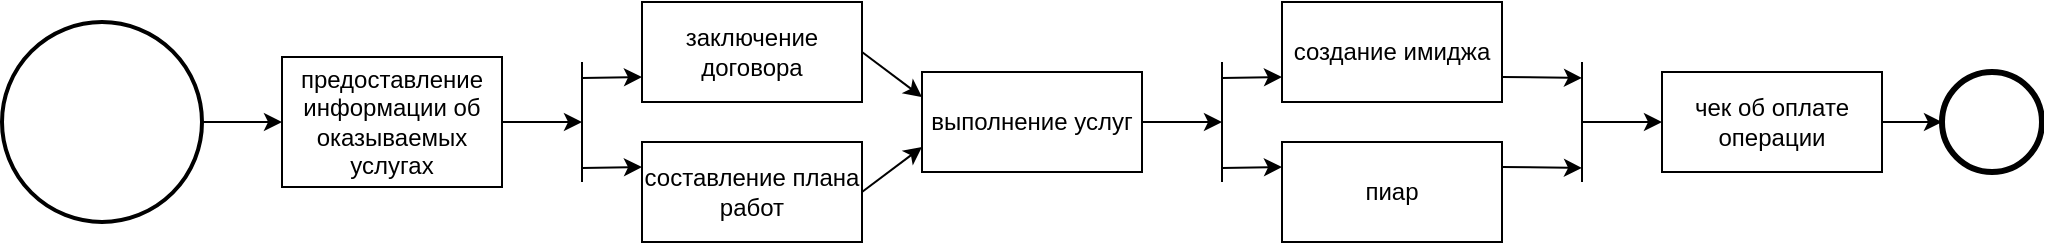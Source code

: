 <mxfile version="22.1.1" type="device">
  <diagram name="Страница — 1" id="vnSpo1r4NmJ5xjZnADGt">
    <mxGraphModel dx="1035" dy="479" grid="1" gridSize="10" guides="1" tooltips="1" connect="1" arrows="1" fold="1" page="1" pageScale="1" pageWidth="827" pageHeight="1169" math="0" shadow="0">
      <root>
        <mxCell id="0" />
        <mxCell id="1" parent="0" />
        <mxCell id="DfPbUzmvSyFBGVOM1EA9-3" value="" style="strokeWidth=2;html=1;shape=mxgraph.flowchart.start_2;whiteSpace=wrap;" vertex="1" parent="1">
          <mxGeometry x="40" y="110" width="100" height="100" as="geometry" />
        </mxCell>
        <mxCell id="DfPbUzmvSyFBGVOM1EA9-6" value="предоставление информации об оказываемых услугах" style="html=1;whiteSpace=wrap;" vertex="1" parent="1">
          <mxGeometry x="180" y="127.5" width="110" height="65" as="geometry" />
        </mxCell>
        <mxCell id="DfPbUzmvSyFBGVOM1EA9-7" value="" style="endArrow=classic;html=1;rounded=0;entryX=0;entryY=0.5;entryDx=0;entryDy=0;exitX=1;exitY=0.5;exitDx=0;exitDy=0;exitPerimeter=0;" edge="1" parent="1" source="DfPbUzmvSyFBGVOM1EA9-3" target="DfPbUzmvSyFBGVOM1EA9-6">
          <mxGeometry width="50" height="50" relative="1" as="geometry">
            <mxPoint x="30" y="330" as="sourcePoint" />
            <mxPoint x="80" y="280" as="targetPoint" />
          </mxGeometry>
        </mxCell>
        <mxCell id="DfPbUzmvSyFBGVOM1EA9-11" value="" style="endArrow=none;html=1;rounded=0;" edge="1" parent="1">
          <mxGeometry width="50" height="50" relative="1" as="geometry">
            <mxPoint x="330" y="190" as="sourcePoint" />
            <mxPoint x="330" y="130" as="targetPoint" />
          </mxGeometry>
        </mxCell>
        <mxCell id="DfPbUzmvSyFBGVOM1EA9-12" value="" style="endArrow=classic;html=1;rounded=0;exitX=1;exitY=0.5;exitDx=0;exitDy=0;" edge="1" parent="1" source="DfPbUzmvSyFBGVOM1EA9-6">
          <mxGeometry width="50" height="50" relative="1" as="geometry">
            <mxPoint x="360" y="220" as="sourcePoint" />
            <mxPoint x="330" y="160" as="targetPoint" />
          </mxGeometry>
        </mxCell>
        <mxCell id="DfPbUzmvSyFBGVOM1EA9-13" value="заключение договора" style="html=1;whiteSpace=wrap;" vertex="1" parent="1">
          <mxGeometry x="360" y="100" width="110" height="50" as="geometry" />
        </mxCell>
        <mxCell id="DfPbUzmvSyFBGVOM1EA9-14" value="" style="endArrow=classic;html=1;rounded=0;entryX=0;entryY=0.75;entryDx=0;entryDy=0;" edge="1" parent="1" target="DfPbUzmvSyFBGVOM1EA9-13">
          <mxGeometry width="50" height="50" relative="1" as="geometry">
            <mxPoint x="330" y="138" as="sourcePoint" />
            <mxPoint x="410" y="170" as="targetPoint" />
          </mxGeometry>
        </mxCell>
        <mxCell id="DfPbUzmvSyFBGVOM1EA9-15" value="составление плана работ" style="html=1;whiteSpace=wrap;" vertex="1" parent="1">
          <mxGeometry x="360" y="170" width="110" height="50" as="geometry" />
        </mxCell>
        <mxCell id="DfPbUzmvSyFBGVOM1EA9-16" value="" style="endArrow=classic;html=1;rounded=0;entryX=0;entryY=0.25;entryDx=0;entryDy=0;" edge="1" parent="1" target="DfPbUzmvSyFBGVOM1EA9-15">
          <mxGeometry width="50" height="50" relative="1" as="geometry">
            <mxPoint x="330" y="183" as="sourcePoint" />
            <mxPoint x="410" y="170" as="targetPoint" />
          </mxGeometry>
        </mxCell>
        <mxCell id="DfPbUzmvSyFBGVOM1EA9-17" value="выполнение услуг" style="html=1;whiteSpace=wrap;" vertex="1" parent="1">
          <mxGeometry x="500" y="135" width="110" height="50" as="geometry" />
        </mxCell>
        <mxCell id="DfPbUzmvSyFBGVOM1EA9-18" value="" style="endArrow=classic;html=1;rounded=0;exitX=1;exitY=0.5;exitDx=0;exitDy=0;entryX=0;entryY=0.25;entryDx=0;entryDy=0;" edge="1" parent="1" source="DfPbUzmvSyFBGVOM1EA9-13" target="DfPbUzmvSyFBGVOM1EA9-17">
          <mxGeometry width="50" height="50" relative="1" as="geometry">
            <mxPoint x="360" y="220" as="sourcePoint" />
            <mxPoint x="410" y="170" as="targetPoint" />
          </mxGeometry>
        </mxCell>
        <mxCell id="DfPbUzmvSyFBGVOM1EA9-19" value="" style="endArrow=classic;html=1;rounded=0;entryX=0;entryY=0.75;entryDx=0;entryDy=0;exitX=1;exitY=0.5;exitDx=0;exitDy=0;" edge="1" parent="1" source="DfPbUzmvSyFBGVOM1EA9-15" target="DfPbUzmvSyFBGVOM1EA9-17">
          <mxGeometry width="50" height="50" relative="1" as="geometry">
            <mxPoint x="360" y="220" as="sourcePoint" />
            <mxPoint x="410" y="170" as="targetPoint" />
          </mxGeometry>
        </mxCell>
        <mxCell id="DfPbUzmvSyFBGVOM1EA9-20" value="" style="endArrow=none;html=1;rounded=0;" edge="1" parent="1">
          <mxGeometry width="50" height="50" relative="1" as="geometry">
            <mxPoint x="650" y="190" as="sourcePoint" />
            <mxPoint x="650" y="130" as="targetPoint" />
          </mxGeometry>
        </mxCell>
        <mxCell id="DfPbUzmvSyFBGVOM1EA9-21" value="" style="endArrow=classic;html=1;rounded=0;exitX=1;exitY=0.5;exitDx=0;exitDy=0;" edge="1" parent="1" source="DfPbUzmvSyFBGVOM1EA9-17">
          <mxGeometry width="50" height="50" relative="1" as="geometry">
            <mxPoint x="490" y="190" as="sourcePoint" />
            <mxPoint x="650" y="160" as="targetPoint" />
          </mxGeometry>
        </mxCell>
        <mxCell id="DfPbUzmvSyFBGVOM1EA9-22" value="создание имиджа" style="html=1;whiteSpace=wrap;" vertex="1" parent="1">
          <mxGeometry x="680" y="100" width="110" height="50" as="geometry" />
        </mxCell>
        <mxCell id="DfPbUzmvSyFBGVOM1EA9-23" value="пиар" style="html=1;whiteSpace=wrap;" vertex="1" parent="1">
          <mxGeometry x="680" y="170" width="110" height="50" as="geometry" />
        </mxCell>
        <mxCell id="DfPbUzmvSyFBGVOM1EA9-24" value="" style="endArrow=classic;html=1;rounded=0;entryX=0;entryY=0.75;entryDx=0;entryDy=0;" edge="1" parent="1" target="DfPbUzmvSyFBGVOM1EA9-22">
          <mxGeometry width="50" height="50" relative="1" as="geometry">
            <mxPoint x="650" y="138" as="sourcePoint" />
            <mxPoint x="590" y="140" as="targetPoint" />
          </mxGeometry>
        </mxCell>
        <mxCell id="DfPbUzmvSyFBGVOM1EA9-25" value="" style="endArrow=classic;html=1;rounded=0;entryX=0;entryY=0.25;entryDx=0;entryDy=0;" edge="1" parent="1" target="DfPbUzmvSyFBGVOM1EA9-23">
          <mxGeometry width="50" height="50" relative="1" as="geometry">
            <mxPoint x="650" y="183" as="sourcePoint" />
            <mxPoint x="590" y="140" as="targetPoint" />
          </mxGeometry>
        </mxCell>
        <mxCell id="DfPbUzmvSyFBGVOM1EA9-26" value="" style="endArrow=none;html=1;rounded=0;" edge="1" parent="1">
          <mxGeometry width="50" height="50" relative="1" as="geometry">
            <mxPoint x="830" y="190" as="sourcePoint" />
            <mxPoint x="830" y="130" as="targetPoint" />
          </mxGeometry>
        </mxCell>
        <mxCell id="DfPbUzmvSyFBGVOM1EA9-27" value="" style="endArrow=classic;html=1;rounded=0;exitX=1;exitY=0.75;exitDx=0;exitDy=0;" edge="1" parent="1" source="DfPbUzmvSyFBGVOM1EA9-22">
          <mxGeometry width="50" height="50" relative="1" as="geometry">
            <mxPoint x="660" y="180" as="sourcePoint" />
            <mxPoint x="830" y="138" as="targetPoint" />
          </mxGeometry>
        </mxCell>
        <mxCell id="DfPbUzmvSyFBGVOM1EA9-28" value="" style="endArrow=classic;html=1;rounded=0;exitX=1;exitY=0.25;exitDx=0;exitDy=0;" edge="1" parent="1" source="DfPbUzmvSyFBGVOM1EA9-23">
          <mxGeometry width="50" height="50" relative="1" as="geometry">
            <mxPoint x="660" y="180" as="sourcePoint" />
            <mxPoint x="830" y="183" as="targetPoint" />
          </mxGeometry>
        </mxCell>
        <mxCell id="DfPbUzmvSyFBGVOM1EA9-29" value="чек об оплате операции" style="html=1;whiteSpace=wrap;" vertex="1" parent="1">
          <mxGeometry x="870" y="135" width="110" height="50" as="geometry" />
        </mxCell>
        <mxCell id="DfPbUzmvSyFBGVOM1EA9-30" value="" style="endArrow=classic;html=1;rounded=0;entryX=0;entryY=0.5;entryDx=0;entryDy=0;" edge="1" parent="1" target="DfPbUzmvSyFBGVOM1EA9-29">
          <mxGeometry width="50" height="50" relative="1" as="geometry">
            <mxPoint x="830" y="160" as="sourcePoint" />
            <mxPoint x="710" y="130" as="targetPoint" />
          </mxGeometry>
        </mxCell>
        <mxCell id="DfPbUzmvSyFBGVOM1EA9-31" value="" style="points=[[0.145,0.145,0],[0.5,0,0],[0.855,0.145,0],[1,0.5,0],[0.855,0.855,0],[0.5,1,0],[0.145,0.855,0],[0,0.5,0]];shape=mxgraph.bpmn.event;html=1;verticalLabelPosition=bottom;labelBackgroundColor=#ffffff;verticalAlign=top;align=center;perimeter=ellipsePerimeter;outlineConnect=0;aspect=fixed;outline=end;symbol=terminate2;" vertex="1" parent="1">
          <mxGeometry x="1010" y="135" width="50" height="50" as="geometry" />
        </mxCell>
        <mxCell id="DfPbUzmvSyFBGVOM1EA9-32" value="" style="endArrow=classic;html=1;rounded=0;entryX=0;entryY=0.5;entryDx=0;entryDy=0;entryPerimeter=0;" edge="1" parent="1" target="DfPbUzmvSyFBGVOM1EA9-31">
          <mxGeometry width="50" height="50" relative="1" as="geometry">
            <mxPoint x="980" y="160" as="sourcePoint" />
            <mxPoint x="710" y="130" as="targetPoint" />
          </mxGeometry>
        </mxCell>
      </root>
    </mxGraphModel>
  </diagram>
</mxfile>
